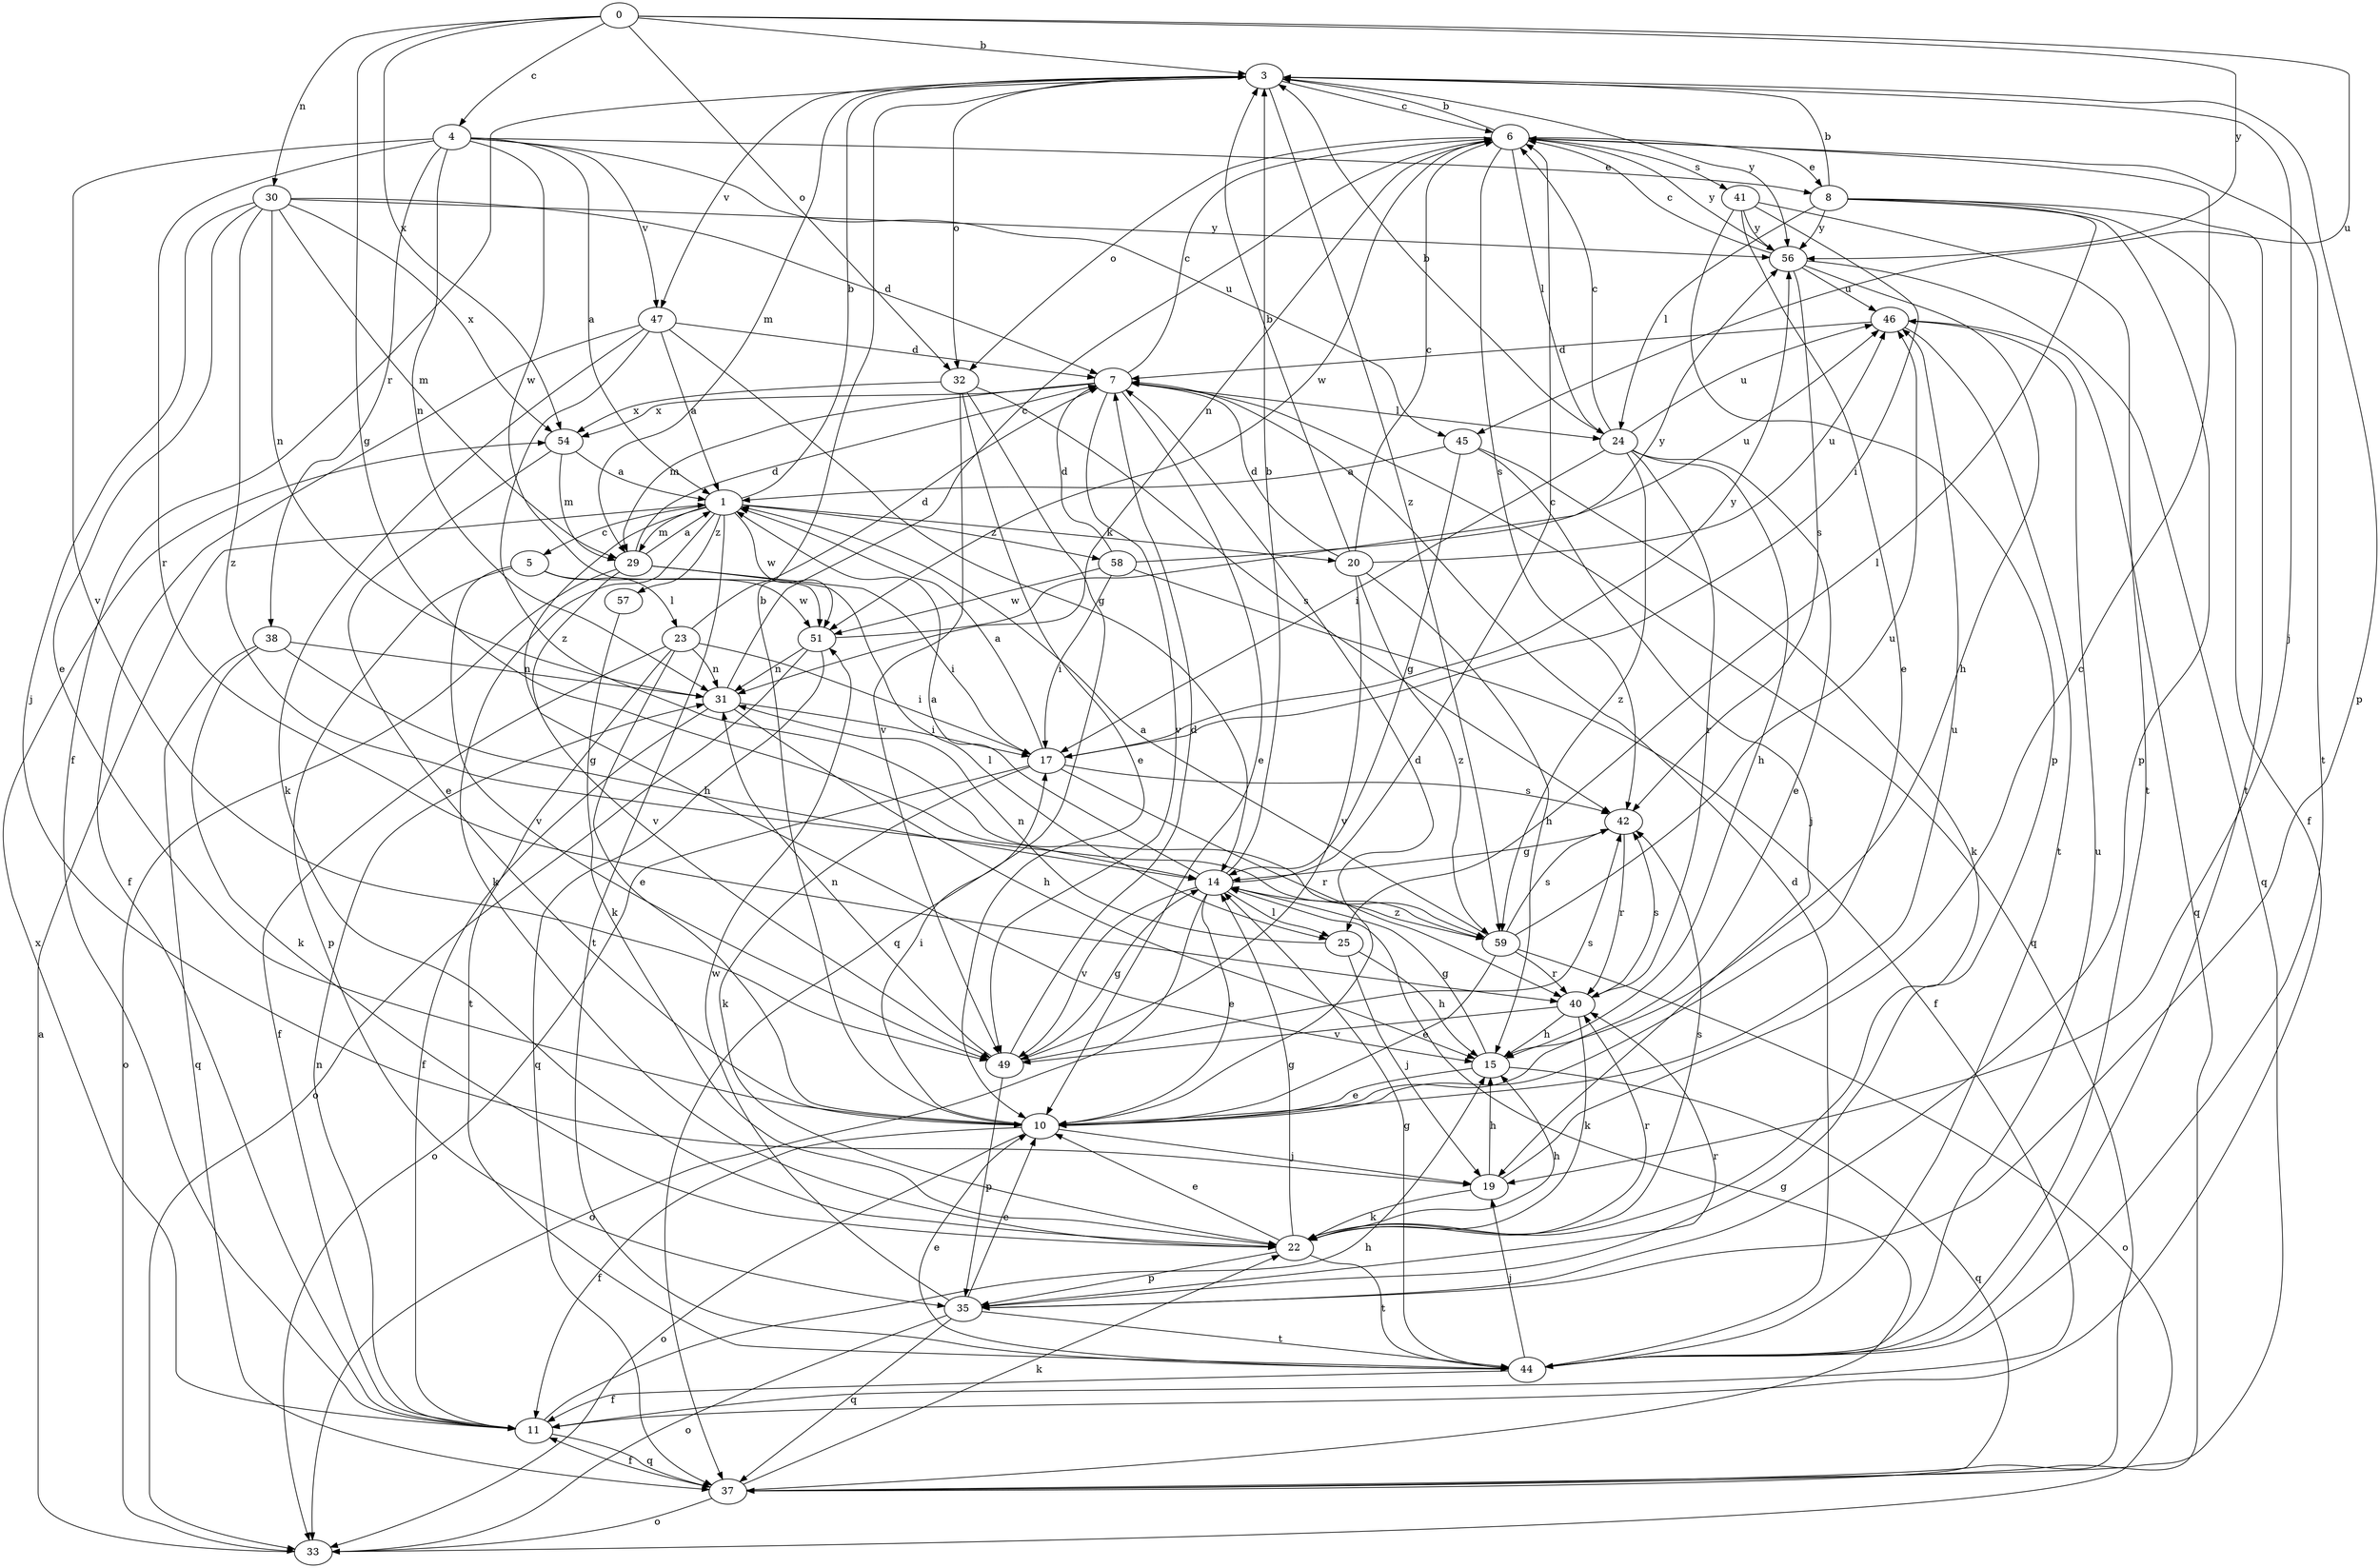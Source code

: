 strict digraph  {
0;
1;
3;
4;
5;
6;
7;
8;
10;
11;
14;
15;
17;
19;
20;
22;
23;
24;
25;
29;
30;
31;
32;
33;
35;
37;
38;
40;
41;
42;
44;
45;
46;
47;
49;
51;
54;
56;
57;
58;
59;
0 -> 3  [label=b];
0 -> 4  [label=c];
0 -> 14  [label=g];
0 -> 30  [label=n];
0 -> 32  [label=o];
0 -> 45  [label=u];
0 -> 54  [label=x];
0 -> 56  [label=y];
1 -> 3  [label=b];
1 -> 5  [label=c];
1 -> 15  [label=h];
1 -> 20  [label=k];
1 -> 22  [label=k];
1 -> 29  [label=m];
1 -> 44  [label=t];
1 -> 51  [label=w];
1 -> 57  [label=z];
1 -> 58  [label=z];
3 -> 6  [label=c];
3 -> 11  [label=f];
3 -> 19  [label=j];
3 -> 29  [label=m];
3 -> 32  [label=o];
3 -> 35  [label=p];
3 -> 47  [label=v];
3 -> 56  [label=y];
3 -> 59  [label=z];
4 -> 1  [label=a];
4 -> 8  [label=e];
4 -> 31  [label=n];
4 -> 38  [label=r];
4 -> 40  [label=r];
4 -> 45  [label=u];
4 -> 47  [label=v];
4 -> 49  [label=v];
4 -> 51  [label=w];
5 -> 23  [label=l];
5 -> 35  [label=p];
5 -> 49  [label=v];
5 -> 51  [label=w];
6 -> 3  [label=b];
6 -> 8  [label=e];
6 -> 24  [label=l];
6 -> 31  [label=n];
6 -> 32  [label=o];
6 -> 41  [label=s];
6 -> 42  [label=s];
6 -> 44  [label=t];
6 -> 51  [label=w];
6 -> 56  [label=y];
7 -> 6  [label=c];
7 -> 10  [label=e];
7 -> 24  [label=l];
7 -> 29  [label=m];
7 -> 37  [label=q];
7 -> 49  [label=v];
7 -> 54  [label=x];
8 -> 3  [label=b];
8 -> 11  [label=f];
8 -> 24  [label=l];
8 -> 25  [label=l];
8 -> 35  [label=p];
8 -> 44  [label=t];
8 -> 56  [label=y];
10 -> 3  [label=b];
10 -> 7  [label=d];
10 -> 11  [label=f];
10 -> 17  [label=i];
10 -> 19  [label=j];
10 -> 33  [label=o];
10 -> 46  [label=u];
11 -> 15  [label=h];
11 -> 31  [label=n];
11 -> 37  [label=q];
11 -> 54  [label=x];
14 -> 1  [label=a];
14 -> 3  [label=b];
14 -> 6  [label=c];
14 -> 10  [label=e];
14 -> 25  [label=l];
14 -> 33  [label=o];
14 -> 49  [label=v];
14 -> 59  [label=z];
15 -> 10  [label=e];
15 -> 14  [label=g];
15 -> 37  [label=q];
17 -> 1  [label=a];
17 -> 22  [label=k];
17 -> 33  [label=o];
17 -> 40  [label=r];
17 -> 42  [label=s];
17 -> 56  [label=y];
19 -> 6  [label=c];
19 -> 15  [label=h];
19 -> 22  [label=k];
20 -> 3  [label=b];
20 -> 6  [label=c];
20 -> 7  [label=d];
20 -> 15  [label=h];
20 -> 46  [label=u];
20 -> 49  [label=v];
20 -> 59  [label=z];
22 -> 10  [label=e];
22 -> 14  [label=g];
22 -> 15  [label=h];
22 -> 35  [label=p];
22 -> 40  [label=r];
22 -> 42  [label=s];
22 -> 44  [label=t];
23 -> 7  [label=d];
23 -> 10  [label=e];
23 -> 11  [label=f];
23 -> 17  [label=i];
23 -> 31  [label=n];
23 -> 44  [label=t];
24 -> 3  [label=b];
24 -> 6  [label=c];
24 -> 10  [label=e];
24 -> 15  [label=h];
24 -> 17  [label=i];
24 -> 40  [label=r];
24 -> 46  [label=u];
24 -> 59  [label=z];
25 -> 15  [label=h];
25 -> 19  [label=j];
25 -> 31  [label=n];
29 -> 1  [label=a];
29 -> 7  [label=d];
29 -> 17  [label=i];
29 -> 25  [label=l];
29 -> 33  [label=o];
29 -> 49  [label=v];
30 -> 7  [label=d];
30 -> 10  [label=e];
30 -> 19  [label=j];
30 -> 29  [label=m];
30 -> 31  [label=n];
30 -> 54  [label=x];
30 -> 56  [label=y];
30 -> 59  [label=z];
31 -> 6  [label=c];
31 -> 11  [label=f];
31 -> 15  [label=h];
31 -> 17  [label=i];
32 -> 10  [label=e];
32 -> 37  [label=q];
32 -> 42  [label=s];
32 -> 49  [label=v];
32 -> 54  [label=x];
33 -> 1  [label=a];
35 -> 10  [label=e];
35 -> 33  [label=o];
35 -> 37  [label=q];
35 -> 40  [label=r];
35 -> 44  [label=t];
35 -> 51  [label=w];
37 -> 11  [label=f];
37 -> 14  [label=g];
37 -> 22  [label=k];
37 -> 33  [label=o];
38 -> 14  [label=g];
38 -> 22  [label=k];
38 -> 31  [label=n];
38 -> 37  [label=q];
40 -> 15  [label=h];
40 -> 22  [label=k];
40 -> 42  [label=s];
40 -> 49  [label=v];
41 -> 10  [label=e];
41 -> 17  [label=i];
41 -> 35  [label=p];
41 -> 44  [label=t];
41 -> 56  [label=y];
42 -> 14  [label=g];
42 -> 40  [label=r];
44 -> 7  [label=d];
44 -> 10  [label=e];
44 -> 11  [label=f];
44 -> 14  [label=g];
44 -> 19  [label=j];
44 -> 46  [label=u];
45 -> 1  [label=a];
45 -> 14  [label=g];
45 -> 19  [label=j];
45 -> 22  [label=k];
46 -> 7  [label=d];
46 -> 37  [label=q];
46 -> 44  [label=t];
47 -> 1  [label=a];
47 -> 7  [label=d];
47 -> 11  [label=f];
47 -> 14  [label=g];
47 -> 22  [label=k];
47 -> 59  [label=z];
49 -> 7  [label=d];
49 -> 14  [label=g];
49 -> 31  [label=n];
49 -> 35  [label=p];
49 -> 42  [label=s];
51 -> 31  [label=n];
51 -> 33  [label=o];
51 -> 37  [label=q];
51 -> 56  [label=y];
54 -> 1  [label=a];
54 -> 10  [label=e];
54 -> 29  [label=m];
56 -> 6  [label=c];
56 -> 15  [label=h];
56 -> 37  [label=q];
56 -> 42  [label=s];
56 -> 46  [label=u];
57 -> 22  [label=k];
58 -> 7  [label=d];
58 -> 11  [label=f];
58 -> 17  [label=i];
58 -> 46  [label=u];
58 -> 51  [label=w];
59 -> 1  [label=a];
59 -> 10  [label=e];
59 -> 33  [label=o];
59 -> 40  [label=r];
59 -> 42  [label=s];
59 -> 46  [label=u];
}
